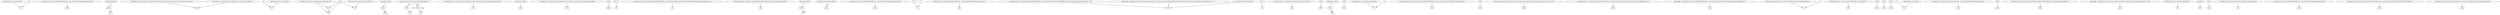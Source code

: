 digraph g {
0[label="@parameter2: java.util.ArrayList"]
1[label="r2"]
0->1[label=""]
2[label="<org.eclipse.core.runtime.adaptor.EclipseStarter: org.osgi.framework.BundleContext context>"]
3[label="$r20"]
2->3[label=""]
4[label="$r38"]
5[label="r52"]
4->5[label=""]
6[label="staticinvoke <java.lang.Class: java.lang.Class forName(java.lang.String)>('org.osgi.service.startlevel.StartLevel')"]
7[label="$r45"]
6->7[label=""]
8[label="@caughtexception"]
8->4[label=""]
9[label="r6"]
10[label="r3"]
9->10[label=""]
11[label="(org.eclipse.osgi.framework.adaptor.StatusException) r49"]
12[label="r6"]
11->12[label=""]
13[label="@caughtexception"]
14[label="$r25"]
13->14[label=""]
15[label="$r26"]
16[label="r55"]
15->16[label=""]
17[label="$r50"]
11->17[label=""]
18[label="interfaceinvoke r6.<org.eclipse.osgi.framework.adaptor.StatusException: java.lang.Object getStatus()>()"]
19[label="$r37"]
18->19[label=""]
20[label="@caughtexception"]
21[label="$r32"]
20->21[label=""]
22[label="<org.eclipse.core.runtime.adaptor.EclipseStarter: org.eclipse.osgi.framework.log.FrameworkLog log>"]
23[label="$r31"]
22->23[label=""]
24[label="r0[i5]"]
25[label="$r16"]
24->25[label=""]
26[label="$i6 & 1"]
27[label="$i7"]
26->27[label=""]
28[label="interfaceinvoke $r8.<org.osgi.framework.BundleContext: org.osgi.framework.ServiceReference getServiceReference(java.lang.String)>($r9)"]
29[label="r5"]
28->29[label=""]
30[label="interfaceinvoke r6.<org.eclipse.osgi.framework.adaptor.StatusException: int getStatusCode()>()"]
31[label="$i4"]
30->31[label=""]
32[label="org.eclipse.osgi.framework.log.FrameworkLogEntry"]
33[label="$r39"]
32->33[label="type"]
34[label="@caughtexception"]
35[label="$r23"]
34->35[label=""]
36[label="java.lang.NoClassDefFoundError"]
37[label="$r33"]
36->37[label="type"]
38[label="<org.eclipse.core.runtime.adaptor.EclipseStarter: org.osgi.framework.BundleContext context>"]
39[label="$r21"]
38->39[label=""]
40[label="r53"]
33->40[label=""]
41[label="null"]
42[label="r46"]
41->42[label=""]
41->17[label=""]
32->15[label="type"]
43[label="i5 + 1"]
44[label="i5"]
43->44[label=""]
45[label="<org.eclipse.core.runtime.adaptor.EclipseStarter: org.osgi.framework.BundleContext context>"]
46[label="$r8"]
45->46[label=""]
47[label="interfaceinvoke $r18.<org.osgi.framework.BundleContext: org.osgi.framework.Bundle installBundle(java.lang.String,java.io.InputStream)>($r17, r48)"]
48[label="r47"]
47->48[label=""]
49[label="$i0 & 2"]
50[label="$i1"]
49->50[label=""]
51[label="interfaceinvoke r47.<org.osgi.framework.Bundle: int getState()>()"]
52[label="$i0"]
51->52[label=""]
53[label="r0[i5]"]
54[label="$r51"]
53->54[label=""]
55[label="$r35"]
56[label="r49"]
55->56[label=""]
57[label="r0[i5]"]
58[label="$r13"]
57->58[label=""]
59[label="@parameter1: org.osgi.framework.Bundle[]"]
60[label="r1"]
59->60[label=""]
61[label="<org.eclipse.core.runtime.internal.adaptor.EclipseAdaptorMsg: java.lang.String ECLIPSE_STARTUP_FAILED_INSTALL>"]
62[label="$r29"]
61->62[label=""]
63[label="r0[i5]"]
64[label="$r19"]
63->64[label=""]
65[label="staticinvoke <org.eclipse.osgi.util.NLS: java.lang.String bind(java.lang.String,java.lang.Object)>($r42, $r41)"]
66[label="$r43"]
65->66[label=""]
67[label="@caughtexception"]
67->56[label=""]
68[label="0"]
68->44[label=""]
69[label="interfaceinvoke $r21.<org.osgi.framework.BundleContext: java.lang.Object getService(org.osgi.framework.ServiceReference)>(r5)"]
70[label="$r22"]
69->70[label=""]
71[label="staticinvoke <org.eclipse.core.runtime.adaptor.EclipseStarter: boolean hasLazyActivationPolicy(org.osgi.framework.Bundle)>(r47)"]
72[label="$z3"]
71->72[label=""]
32->40[label="type"]
73[label="(org.osgi.service.startlevel.StartLevel) $r22"]
73->42[label=""]
74[label="<org.eclipse.core.runtime.adaptor.EclipseStarter: java.lang.Class class$1>"]
74->7[label=""]
75[label="@parameter0: org.eclipse.core.runtime.adaptor.EclipseStarter$InitialBundle[]"]
76[label="r0"]
75->76[label=""]
77[label="r7"]
34->77[label=""]
78[label="r3"]
78->60[label=""]
79[label="interfaceinvoke r47.<org.osgi.framework.Bundle: int getState()>()"]
80[label="$i6"]
79->80[label=""]
81[label="r0[i5]"]
82[label="$r27"]
81->82[label=""]
83[label="r0[i5]"]
84[label="$r10"]
83->84[label=""]
85[label="r5"]
85->1[label=""]
86[label="r0[i5]"]
87[label="$r12"]
86->87[label=""]
88[label="r4"]
89[label="r4"]
88->89[label=""]
90[label="r54"]
14->90[label=""]
67->55[label=""]
8->5[label=""]
35->77[label=""]
41->12[label=""]
91[label="<org.eclipse.core.runtime.adaptor.EclipseStarter: org.osgi.framework.BundleContext context>"]
92[label="$r24"]
91->92[label=""]
93[label="r0[i5]"]
94[label="$r14"]
93->94[label=""]
95[label="interfaceinvoke r6.<org.eclipse.osgi.framework.adaptor.StatusException: java.lang.Object getStatus()>()"]
96[label="$r36"]
95->96[label=""]
97[label="staticinvoke <org.eclipse.osgi.util.NLS: java.lang.String bind(java.lang.String,java.lang.Object)>($r29, $r28)"]
98[label="$r30"]
97->98[label=""]
99[label="@parameter3: java.util.ArrayList"]
99->10[label=""]
100[label="$r36 instanceof org.osgi.framework.Bundle"]
101[label="$z8"]
100->101[label=""]
102[label="staticinvoke <org.eclipse.core.runtime.adaptor.EclipseStarter: org.osgi.framework.Bundle getBundleByLocation(java.lang.String,org.osgi.framework.Bundle[])>($r11, r1)"]
102->48[label=""]
103[label="lengthof r0"]
104[label="$i8"]
103->104[label=""]
105[label="r0[i5]"]
106[label="$r40"]
105->106[label=""]
13->90[label=""]
32->16[label="type"]
107[label="r49 instanceof org.eclipse.osgi.framework.adaptor.StatusException"]
108[label="$z7"]
107->108[label=""]
109[label="@parameter4: java.util.List"]
109->89[label=""]
110[label="<org.eclipse.core.runtime.adaptor.EclipseStarter: org.osgi.framework.BundleContext context>"]
111[label="$r18"]
110->111[label=""]
17->12[label=""]
112[label="<org.eclipse.core.runtime.internal.adaptor.EclipseAdaptorMsg: java.lang.String ECLIPSE_STARTUP_FAILED_INSTALL>"]
113[label="$r42"]
112->113[label=""]
114[label="(org.osgi.framework.Bundle) $r37"]
114->48[label=""]
115[label="<org.eclipse.core.runtime.adaptor.EclipseStarter: org.eclipse.osgi.framework.log.FrameworkLog log>"]
116[label="$r44"]
115->116[label=""]
117[label="r2"]
117->76[label=""]
}